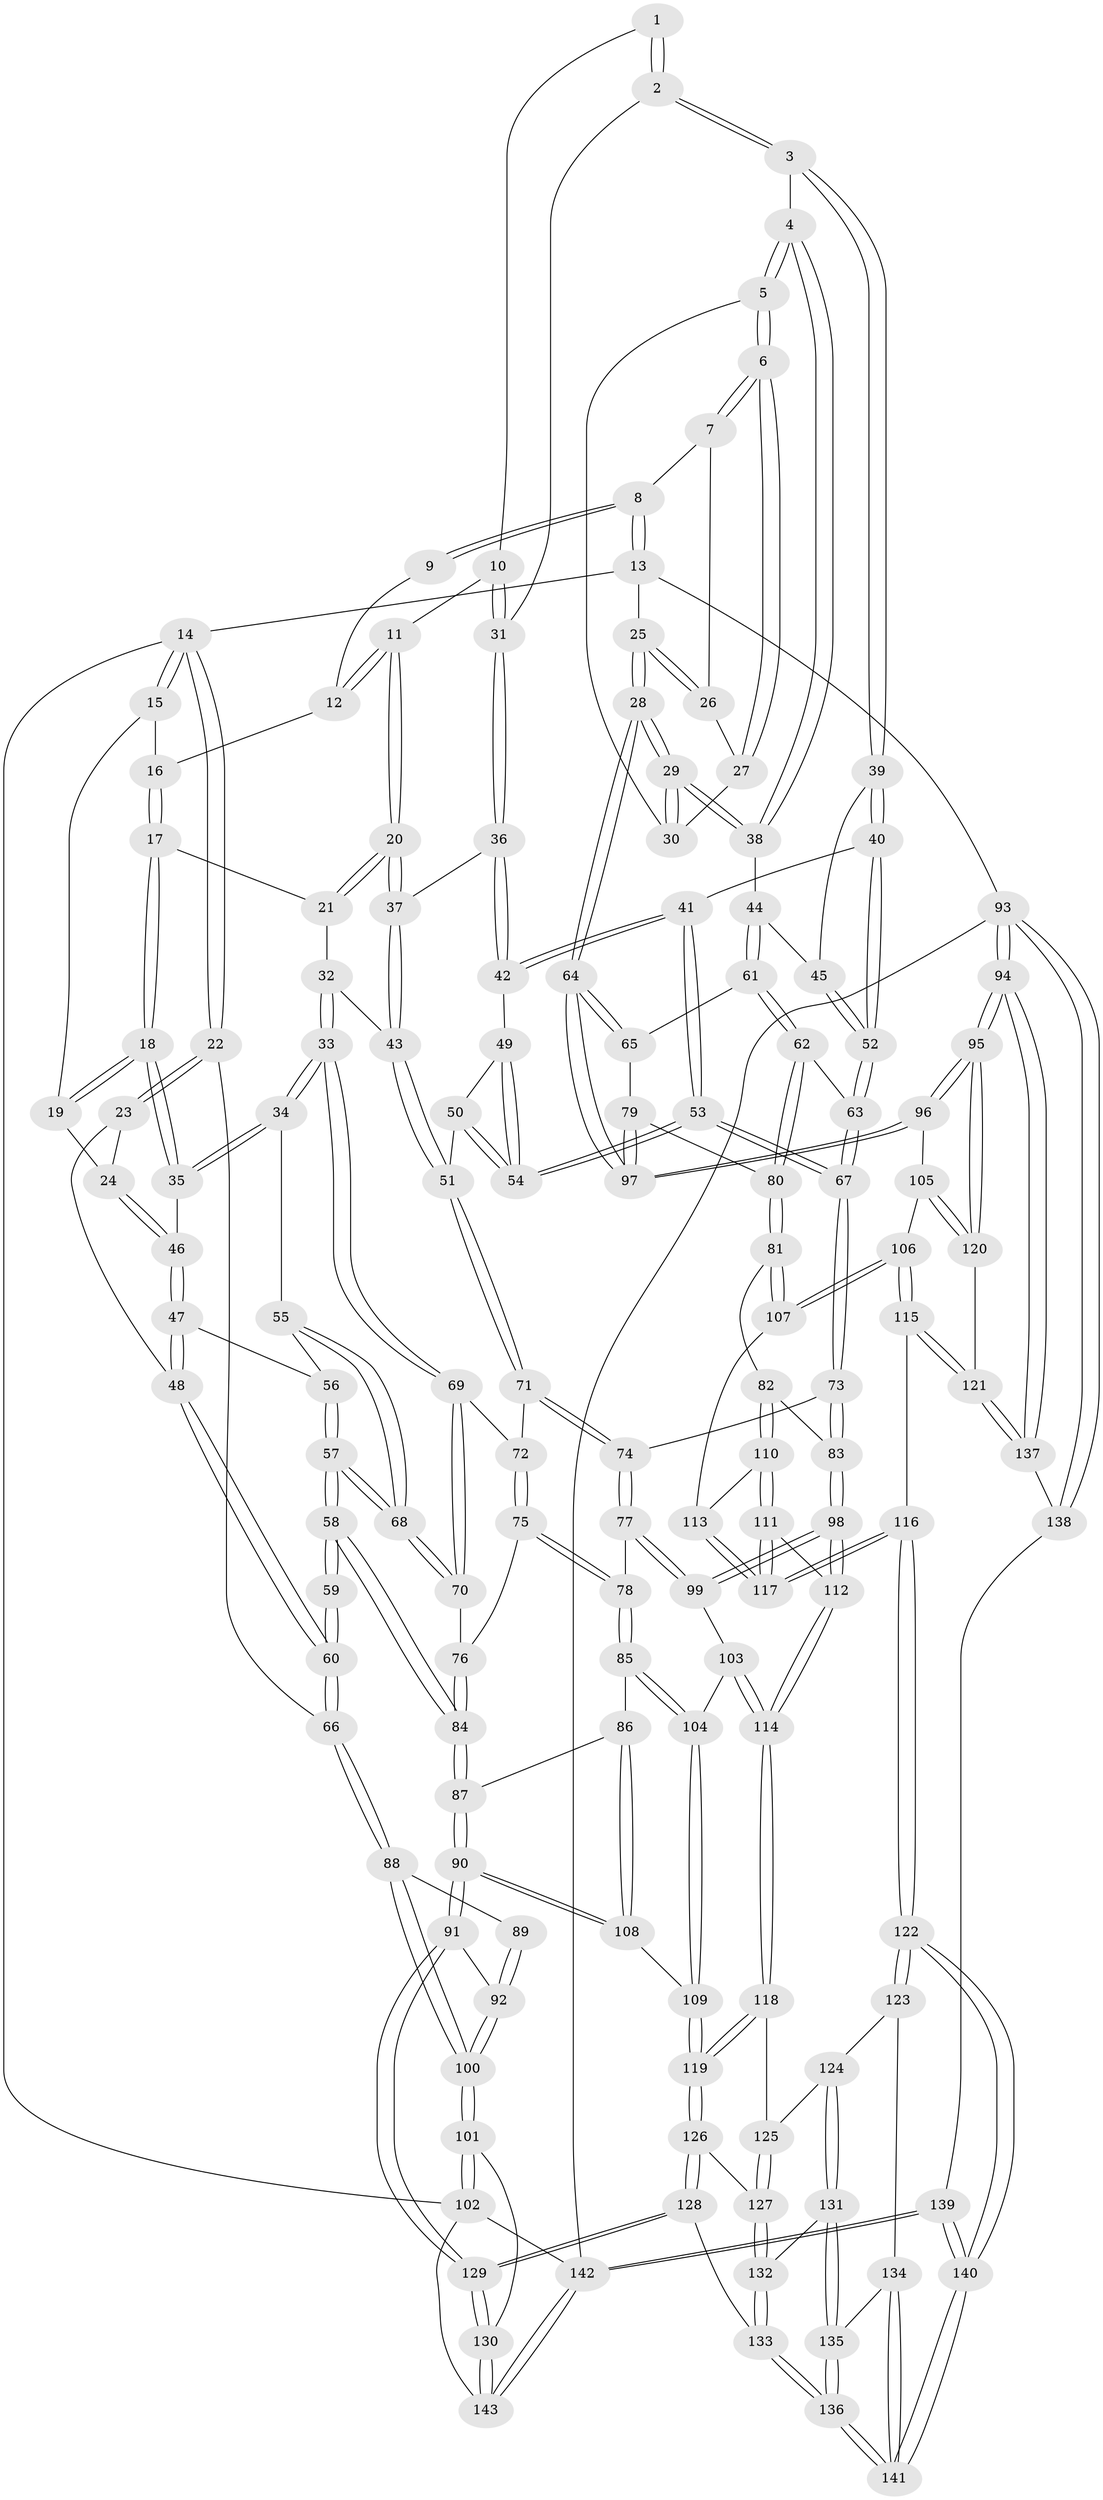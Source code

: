 // Generated by graph-tools (version 1.1) at 2025/27/03/15/25 16:27:57]
// undirected, 143 vertices, 354 edges
graph export_dot {
graph [start="1"]
  node [color=gray90,style=filled];
  1 [pos="+0.7511768253738055+0"];
  2 [pos="+0.7993953210630409+0.0850057582266764"];
  3 [pos="+0.8262648544503791+0.09030482812420816"];
  4 [pos="+0.8669310258565712+0.0728182119209744"];
  5 [pos="+0.8699151352656653+0.06906915895501255"];
  6 [pos="+0.876927529994629+0.057733535109102604"];
  7 [pos="+0.8953808713333609+0.01258485836657822"];
  8 [pos="+1+0"];
  9 [pos="+0.7425680003225544+0"];
  10 [pos="+0.7178227060291422+0.06486429169763439"];
  11 [pos="+0.6305659444274717+0.06289744639333603"];
  12 [pos="+0.6101278831413056+0"];
  13 [pos="+1+0"];
  14 [pos="+0+0"];
  15 [pos="+0.31852360517150907+0"];
  16 [pos="+0.4087949596587236+0"];
  17 [pos="+0.45764932259805297+0.030179337330391257"];
  18 [pos="+0.2828437684097866+0.10673381736664433"];
  19 [pos="+0.3057724748819248+0"];
  20 [pos="+0.6177388887803801+0.08433698188749209"];
  21 [pos="+0.4632277709290696+0.04845370016563336"];
  22 [pos="+0+0"];
  23 [pos="+0.022038550970915637+0.03877329410133559"];
  24 [pos="+0.15037298574357447+0.09647119848159379"];
  25 [pos="+1+0"];
  26 [pos="+0.9747000036789721+0.08180813824818531"];
  27 [pos="+0.9621942549113995+0.08895975863853751"];
  28 [pos="+1+0.23616343465066125"];
  29 [pos="+0.992695513219821+0.19692670185119165"];
  30 [pos="+0.9589262947168397+0.11481955073217741"];
  31 [pos="+0.7620669346669554+0.0930520970872602"];
  32 [pos="+0.4562242224635469+0.08781833900762245"];
  33 [pos="+0.3407586880020398+0.19871537019140384"];
  34 [pos="+0.2948855178412146+0.1707572410651096"];
  35 [pos="+0.2746048839731912+0.14645534567421592"];
  36 [pos="+0.7168885936644972+0.17724767259725976"];
  37 [pos="+0.6176187220668086+0.09028545325887737"];
  38 [pos="+0.9433156176305928+0.19957690565664815"];
  39 [pos="+0.8259539036823282+0.1446968403006441"];
  40 [pos="+0.7754001122806489+0.2285494329931296"];
  41 [pos="+0.7616964875161734+0.22418591862757786"];
  42 [pos="+0.7177721648189375+0.18660292091576078"];
  43 [pos="+0.5554724485928202+0.2110021796848918"];
  44 [pos="+0.9243635637190349+0.21105908005710403"];
  45 [pos="+0.8804907834374782+0.20013500735564302"];
  46 [pos="+0.1887725343540793+0.13865492063860746"];
  47 [pos="+0.13125187554891377+0.2056539715889799"];
  48 [pos="+0.09667644319642374+0.21889535996721396"];
  49 [pos="+0.6867323805477965+0.2037541872657692"];
  50 [pos="+0.592984604127457+0.2248816870820487"];
  51 [pos="+0.555505860491887+0.21696728118325861"];
  52 [pos="+0.7803708739112221+0.2334508823922338"];
  53 [pos="+0.6813992136068857+0.3113175671343853"];
  54 [pos="+0.6790729977039188+0.3075593708519531"];
  55 [pos="+0.2132308778679586+0.26821584956749617"];
  56 [pos="+0.14351455743886993+0.22188184624584958"];
  57 [pos="+0.18653542475900303+0.3647581371233545"];
  58 [pos="+0.17916069720063915+0.37838349729519816"];
  59 [pos="+0.17469325552526493+0.37818820121878544"];
  60 [pos="+0.058639055946240436+0.252992146608693"];
  61 [pos="+0.8721330243697304+0.31310441339122275"];
  62 [pos="+0.8268002197722051+0.32358760813938975"];
  63 [pos="+0.8247872957470959+0.32303911784769324"];
  64 [pos="+1+0.3571775923584321"];
  65 [pos="+0.8852939924498218+0.3202676406614144"];
  66 [pos="+0+0.2846772855569669"];
  67 [pos="+0.6879976743529802+0.39586704795895117"];
  68 [pos="+0.18761666391661033+0.3633509351887265"];
  69 [pos="+0.34681082378891537+0.20982607577132215"];
  70 [pos="+0.3309108653339234+0.28377442858289825"];
  71 [pos="+0.5206165178537701+0.26042138473112586"];
  72 [pos="+0.4718685075848341+0.2580755152319821"];
  73 [pos="+0.676990375954194+0.4133663395893697"];
  74 [pos="+0.5591258197818243+0.40510103829615524"];
  75 [pos="+0.3888277334028975+0.3943873632462743"];
  76 [pos="+0.36089525950779633+0.37978821900761967"];
  77 [pos="+0.5093110568108585+0.4498475529315754"];
  78 [pos="+0.4384508792110513+0.44994250388129814"];
  79 [pos="+0.9558256807192378+0.470428760139959"];
  80 [pos="+0.8647670803940375+0.48304802067587427"];
  81 [pos="+0.8273841657317901+0.5102221678543863"];
  82 [pos="+0.7615287134505484+0.4925077552232189"];
  83 [pos="+0.6770281891313821+0.4134368406785178"];
  84 [pos="+0.2281658811919574+0.4376815819520935"];
  85 [pos="+0.39590108561309756+0.4990297958138642"];
  86 [pos="+0.3831612118502338+0.5038386229739518"];
  87 [pos="+0.22955231378209356+0.4468958553340359"];
  88 [pos="+0+0.3856485381778029"];
  89 [pos="+0.1139653790259057+0.40390353318759"];
  90 [pos="+0.1985855979946368+0.6359488528335472"];
  91 [pos="+0.16640374620871742+0.6556657292504181"];
  92 [pos="+0.05686446082161501+0.6421858284273443"];
  93 [pos="+1+1"];
  94 [pos="+1+1"];
  95 [pos="+1+0.9975988201858687"];
  96 [pos="+1+0.535375894467959"];
  97 [pos="+1+0.5084404860544128"];
  98 [pos="+0.618396912342192+0.6326839886572295"];
  99 [pos="+0.5192420578070635+0.49221723209131263"];
  100 [pos="+0+0.6623892686884321"];
  101 [pos="+0+0.6792996962017268"];
  102 [pos="+0+0.8489484935277422"];
  103 [pos="+0.47472141902554116+0.5873005448358405"];
  104 [pos="+0.42907771137562756+0.6085107453193386"];
  105 [pos="+0.9847173124133615+0.6373966341036909"];
  106 [pos="+0.877946501016826+0.6525734473707796"];
  107 [pos="+0.8318420775034163+0.5474075872328831"];
  108 [pos="+0.25698887189004277+0.6370749520316938"];
  109 [pos="+0.39096894275725363+0.6896957062188958"];
  110 [pos="+0.6999106471806227+0.5969629077792457"];
  111 [pos="+0.6610295635415415+0.6471634010573242"];
  112 [pos="+0.6197503795784501+0.6378587430529703"];
  113 [pos="+0.7893992270187677+0.5852780303316714"];
  114 [pos="+0.5837358121090299+0.6635471218523179"];
  115 [pos="+0.7987943853732136+0.7564756056799186"];
  116 [pos="+0.7754137673903329+0.7554297481639078"];
  117 [pos="+0.7166736421970629+0.6903974894826618"];
  118 [pos="+0.5692093263826102+0.6805503551955955"];
  119 [pos="+0.39429457935929746+0.6939636918943153"];
  120 [pos="+0.9451327879431801+0.794665600127109"];
  121 [pos="+0.8427472818347509+0.7986345061411061"];
  122 [pos="+0.7467391283584065+0.7843264550702063"];
  123 [pos="+0.6488955683567801+0.8112829567920715"];
  124 [pos="+0.6130933935746278+0.795507507891387"];
  125 [pos="+0.568384098316214+0.696116902347423"];
  126 [pos="+0.40003759045058535+0.755140307830818"];
  127 [pos="+0.5129449978767611+0.8007167323530223"];
  128 [pos="+0.34544240480933514+0.8959142123748316"];
  129 [pos="+0.23827682868818506+0.9588546749914286"];
  130 [pos="+0.22670360999540126+0.9815937445210742"];
  131 [pos="+0.5438969049029532+0.8363598509605322"];
  132 [pos="+0.5218847149247734+0.8241963229761514"];
  133 [pos="+0.42989329696284984+0.9071831541612031"];
  134 [pos="+0.6303436635918933+0.8601164590618765"];
  135 [pos="+0.5491104185321518+0.8467289718783343"];
  136 [pos="+0.5760670284748693+1"];
  137 [pos="+0.8569848330390704+0.8689379225128918"];
  138 [pos="+0.798108156075155+1"];
  139 [pos="+0.6696688830951582+1"];
  140 [pos="+0.6601533427836767+1"];
  141 [pos="+0.6402632184909952+1"];
  142 [pos="+0.21358044959742398+1"];
  143 [pos="+0.22446116129358465+0.9928540232841514"];
  1 -- 2;
  1 -- 2;
  1 -- 10;
  2 -- 3;
  2 -- 3;
  2 -- 31;
  3 -- 4;
  3 -- 39;
  3 -- 39;
  4 -- 5;
  4 -- 5;
  4 -- 38;
  4 -- 38;
  5 -- 6;
  5 -- 6;
  5 -- 30;
  6 -- 7;
  6 -- 7;
  6 -- 27;
  6 -- 27;
  7 -- 8;
  7 -- 26;
  8 -- 9;
  8 -- 9;
  8 -- 13;
  8 -- 13;
  9 -- 12;
  10 -- 11;
  10 -- 31;
  10 -- 31;
  11 -- 12;
  11 -- 12;
  11 -- 20;
  11 -- 20;
  12 -- 16;
  13 -- 14;
  13 -- 25;
  13 -- 93;
  14 -- 15;
  14 -- 15;
  14 -- 22;
  14 -- 22;
  14 -- 102;
  15 -- 16;
  15 -- 19;
  16 -- 17;
  16 -- 17;
  17 -- 18;
  17 -- 18;
  17 -- 21;
  18 -- 19;
  18 -- 19;
  18 -- 35;
  18 -- 35;
  19 -- 24;
  20 -- 21;
  20 -- 21;
  20 -- 37;
  20 -- 37;
  21 -- 32;
  22 -- 23;
  22 -- 23;
  22 -- 66;
  23 -- 24;
  23 -- 48;
  24 -- 46;
  24 -- 46;
  25 -- 26;
  25 -- 26;
  25 -- 28;
  25 -- 28;
  26 -- 27;
  27 -- 30;
  28 -- 29;
  28 -- 29;
  28 -- 64;
  28 -- 64;
  29 -- 30;
  29 -- 30;
  29 -- 38;
  29 -- 38;
  31 -- 36;
  31 -- 36;
  32 -- 33;
  32 -- 33;
  32 -- 43;
  33 -- 34;
  33 -- 34;
  33 -- 69;
  33 -- 69;
  34 -- 35;
  34 -- 35;
  34 -- 55;
  35 -- 46;
  36 -- 37;
  36 -- 42;
  36 -- 42;
  37 -- 43;
  37 -- 43;
  38 -- 44;
  39 -- 40;
  39 -- 40;
  39 -- 45;
  40 -- 41;
  40 -- 52;
  40 -- 52;
  41 -- 42;
  41 -- 42;
  41 -- 53;
  41 -- 53;
  42 -- 49;
  43 -- 51;
  43 -- 51;
  44 -- 45;
  44 -- 61;
  44 -- 61;
  45 -- 52;
  45 -- 52;
  46 -- 47;
  46 -- 47;
  47 -- 48;
  47 -- 48;
  47 -- 56;
  48 -- 60;
  48 -- 60;
  49 -- 50;
  49 -- 54;
  49 -- 54;
  50 -- 51;
  50 -- 54;
  50 -- 54;
  51 -- 71;
  51 -- 71;
  52 -- 63;
  52 -- 63;
  53 -- 54;
  53 -- 54;
  53 -- 67;
  53 -- 67;
  55 -- 56;
  55 -- 68;
  55 -- 68;
  56 -- 57;
  56 -- 57;
  57 -- 58;
  57 -- 58;
  57 -- 68;
  57 -- 68;
  58 -- 59;
  58 -- 59;
  58 -- 84;
  58 -- 84;
  59 -- 60;
  59 -- 60;
  60 -- 66;
  60 -- 66;
  61 -- 62;
  61 -- 62;
  61 -- 65;
  62 -- 63;
  62 -- 80;
  62 -- 80;
  63 -- 67;
  63 -- 67;
  64 -- 65;
  64 -- 65;
  64 -- 97;
  64 -- 97;
  65 -- 79;
  66 -- 88;
  66 -- 88;
  67 -- 73;
  67 -- 73;
  68 -- 70;
  68 -- 70;
  69 -- 70;
  69 -- 70;
  69 -- 72;
  70 -- 76;
  71 -- 72;
  71 -- 74;
  71 -- 74;
  72 -- 75;
  72 -- 75;
  73 -- 74;
  73 -- 83;
  73 -- 83;
  74 -- 77;
  74 -- 77;
  75 -- 76;
  75 -- 78;
  75 -- 78;
  76 -- 84;
  76 -- 84;
  77 -- 78;
  77 -- 99;
  77 -- 99;
  78 -- 85;
  78 -- 85;
  79 -- 80;
  79 -- 97;
  79 -- 97;
  80 -- 81;
  80 -- 81;
  81 -- 82;
  81 -- 107;
  81 -- 107;
  82 -- 83;
  82 -- 110;
  82 -- 110;
  83 -- 98;
  83 -- 98;
  84 -- 87;
  84 -- 87;
  85 -- 86;
  85 -- 104;
  85 -- 104;
  86 -- 87;
  86 -- 108;
  86 -- 108;
  87 -- 90;
  87 -- 90;
  88 -- 89;
  88 -- 100;
  88 -- 100;
  89 -- 92;
  89 -- 92;
  90 -- 91;
  90 -- 91;
  90 -- 108;
  90 -- 108;
  91 -- 92;
  91 -- 129;
  91 -- 129;
  92 -- 100;
  92 -- 100;
  93 -- 94;
  93 -- 94;
  93 -- 138;
  93 -- 138;
  93 -- 142;
  94 -- 95;
  94 -- 95;
  94 -- 137;
  94 -- 137;
  95 -- 96;
  95 -- 96;
  95 -- 120;
  95 -- 120;
  96 -- 97;
  96 -- 97;
  96 -- 105;
  98 -- 99;
  98 -- 99;
  98 -- 112;
  98 -- 112;
  99 -- 103;
  100 -- 101;
  100 -- 101;
  101 -- 102;
  101 -- 102;
  101 -- 130;
  102 -- 143;
  102 -- 142;
  103 -- 104;
  103 -- 114;
  103 -- 114;
  104 -- 109;
  104 -- 109;
  105 -- 106;
  105 -- 120;
  105 -- 120;
  106 -- 107;
  106 -- 107;
  106 -- 115;
  106 -- 115;
  107 -- 113;
  108 -- 109;
  109 -- 119;
  109 -- 119;
  110 -- 111;
  110 -- 111;
  110 -- 113;
  111 -- 112;
  111 -- 117;
  111 -- 117;
  112 -- 114;
  112 -- 114;
  113 -- 117;
  113 -- 117;
  114 -- 118;
  114 -- 118;
  115 -- 116;
  115 -- 121;
  115 -- 121;
  116 -- 117;
  116 -- 117;
  116 -- 122;
  116 -- 122;
  118 -- 119;
  118 -- 119;
  118 -- 125;
  119 -- 126;
  119 -- 126;
  120 -- 121;
  121 -- 137;
  121 -- 137;
  122 -- 123;
  122 -- 123;
  122 -- 140;
  122 -- 140;
  123 -- 124;
  123 -- 134;
  124 -- 125;
  124 -- 131;
  124 -- 131;
  125 -- 127;
  125 -- 127;
  126 -- 127;
  126 -- 128;
  126 -- 128;
  127 -- 132;
  127 -- 132;
  128 -- 129;
  128 -- 129;
  128 -- 133;
  129 -- 130;
  129 -- 130;
  130 -- 143;
  130 -- 143;
  131 -- 132;
  131 -- 135;
  131 -- 135;
  132 -- 133;
  132 -- 133;
  133 -- 136;
  133 -- 136;
  134 -- 135;
  134 -- 141;
  134 -- 141;
  135 -- 136;
  135 -- 136;
  136 -- 141;
  136 -- 141;
  137 -- 138;
  138 -- 139;
  139 -- 140;
  139 -- 140;
  139 -- 142;
  139 -- 142;
  140 -- 141;
  140 -- 141;
  142 -- 143;
  142 -- 143;
}
